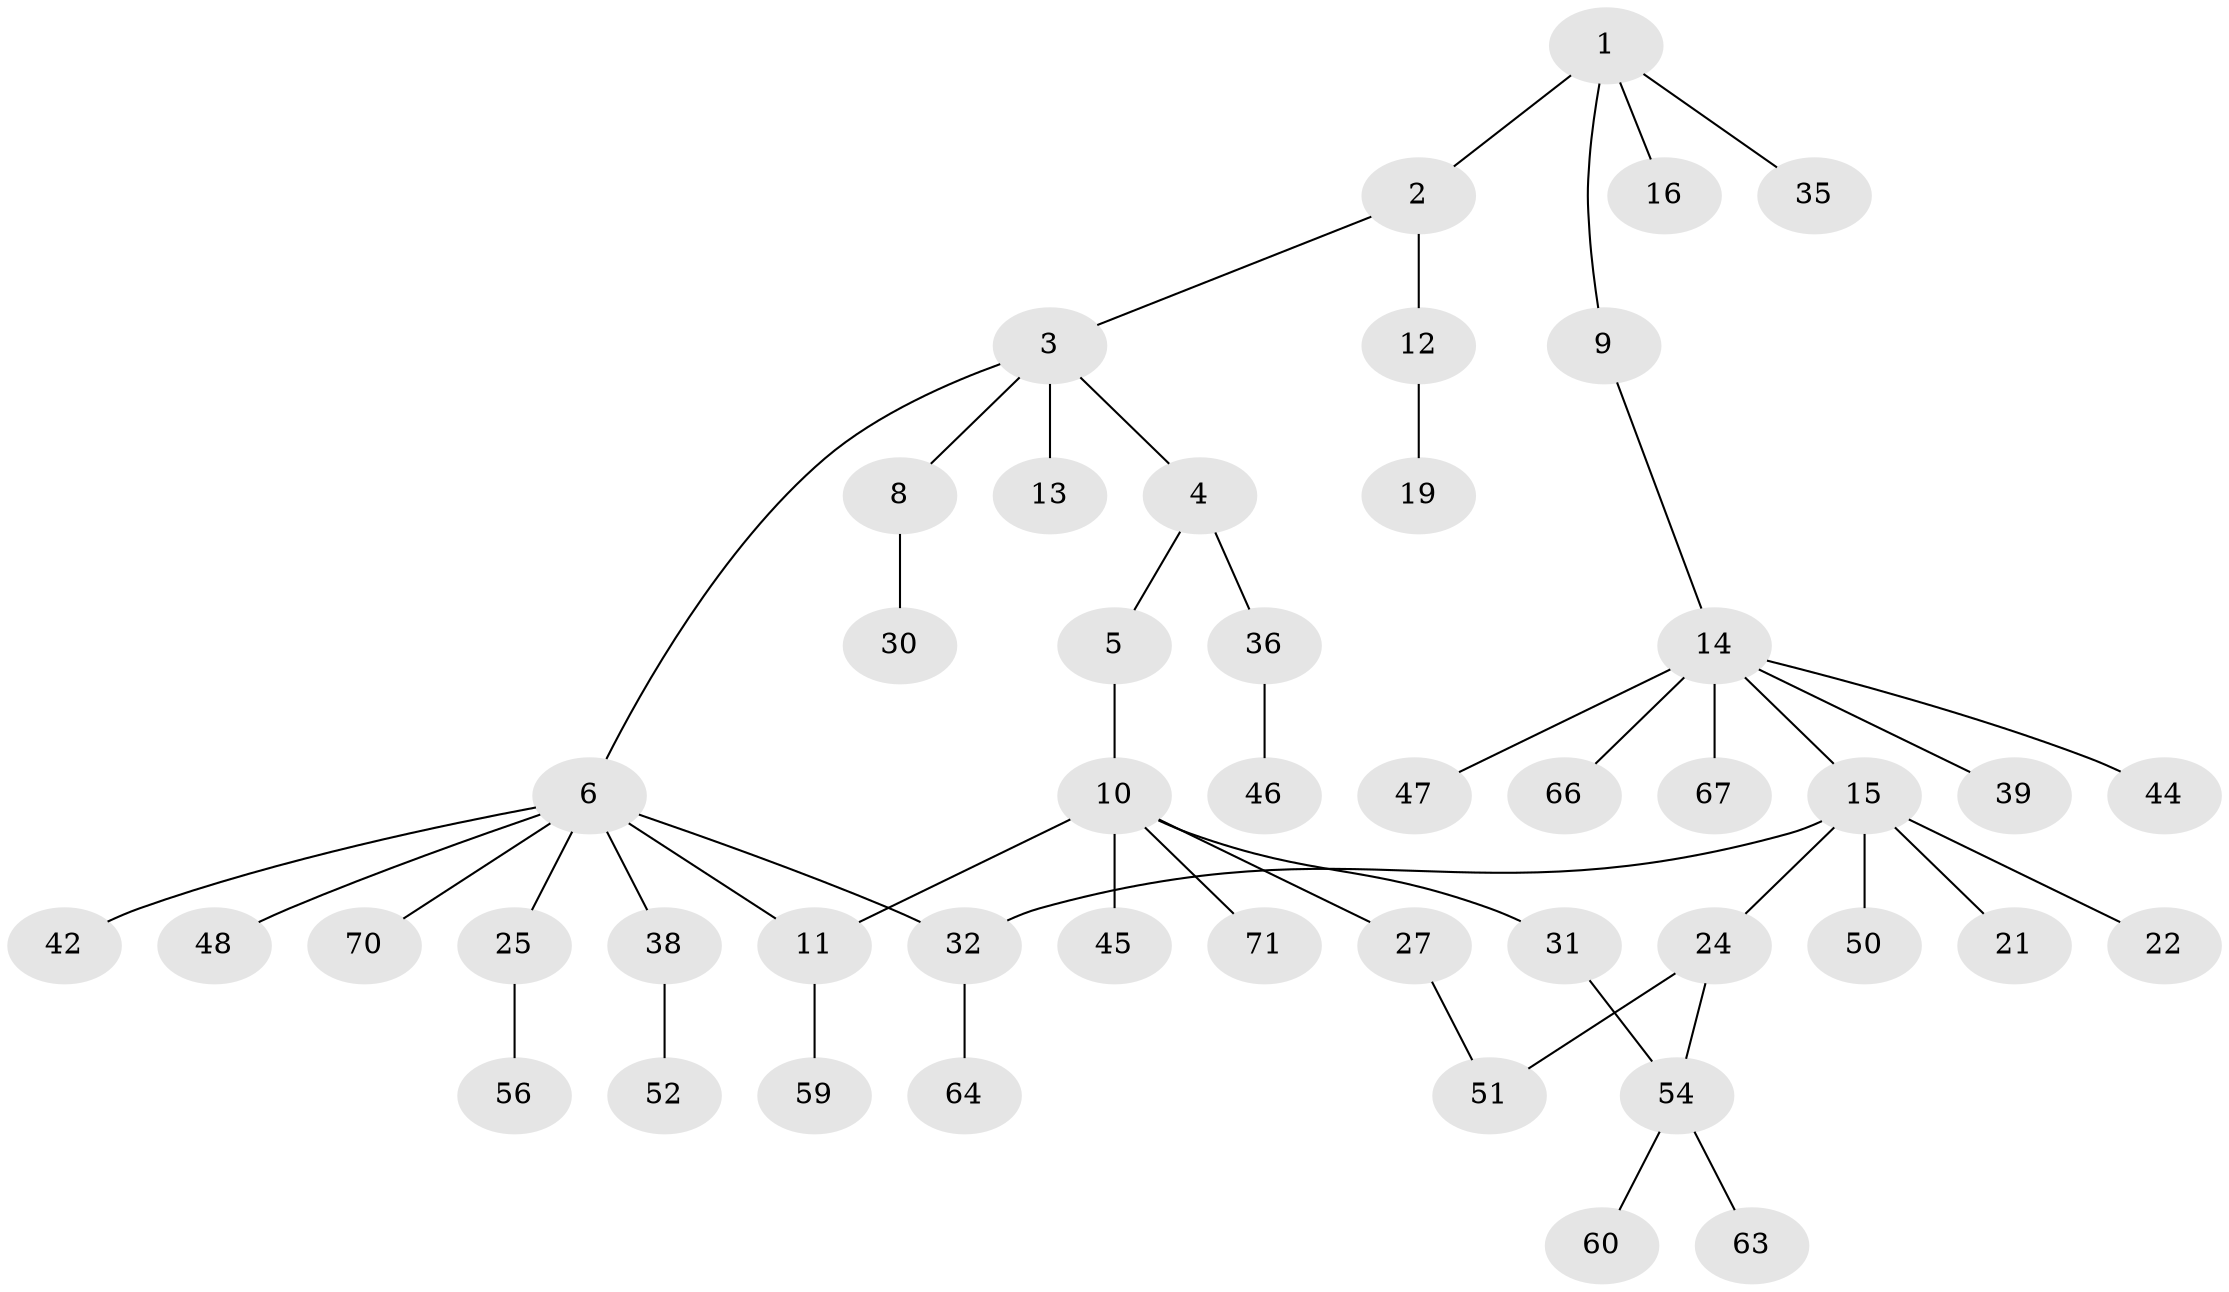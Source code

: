 // original degree distribution, {5: 0.027777777777777776, 3: 0.125, 6: 0.041666666666666664, 2: 0.3333333333333333, 8: 0.013888888888888888, 1: 0.4305555555555556, 4: 0.027777777777777776}
// Generated by graph-tools (version 1.1) at 2025/10/02/27/25 16:10:55]
// undirected, 47 vertices, 50 edges
graph export_dot {
graph [start="1"]
  node [color=gray90,style=filled];
  1 [super="+7"];
  2;
  3 [super="+37"];
  4 [super="+28"];
  5;
  6 [super="+18"];
  8 [super="+29"];
  9 [super="+68"];
  10 [super="+33"];
  11 [super="+20"];
  12 [super="+17"];
  13;
  14 [super="+26"];
  15 [super="+23"];
  16;
  19 [super="+40"];
  21;
  22 [super="+41"];
  24;
  25 [super="+34"];
  27;
  30 [super="+61"];
  31 [super="+69"];
  32 [super="+43"];
  35 [super="+62"];
  36;
  38 [super="+65"];
  39;
  42;
  44;
  45;
  46 [super="+49"];
  47 [super="+53"];
  48;
  50 [super="+58"];
  51 [super="+57"];
  52;
  54 [super="+55"];
  56;
  59;
  60;
  63;
  64;
  66 [super="+72"];
  67;
  70;
  71;
  1 -- 2;
  1 -- 9;
  1 -- 16;
  1 -- 35;
  2 -- 3;
  2 -- 12;
  3 -- 4;
  3 -- 6;
  3 -- 8;
  3 -- 13;
  4 -- 5;
  4 -- 36;
  5 -- 10;
  6 -- 25;
  6 -- 38;
  6 -- 48;
  6 -- 70;
  6 -- 32;
  6 -- 42;
  6 -- 11;
  8 -- 30;
  9 -- 14;
  10 -- 11;
  10 -- 27;
  10 -- 31;
  10 -- 71;
  10 -- 45;
  11 -- 59;
  12 -- 19;
  14 -- 15;
  14 -- 44;
  14 -- 66;
  14 -- 67;
  14 -- 39;
  14 -- 47;
  15 -- 21;
  15 -- 22;
  15 -- 32;
  15 -- 50;
  15 -- 24;
  24 -- 54;
  24 -- 51;
  25 -- 56;
  27 -- 51;
  31 -- 54;
  32 -- 64;
  36 -- 46;
  38 -- 52;
  54 -- 60;
  54 -- 63;
}
